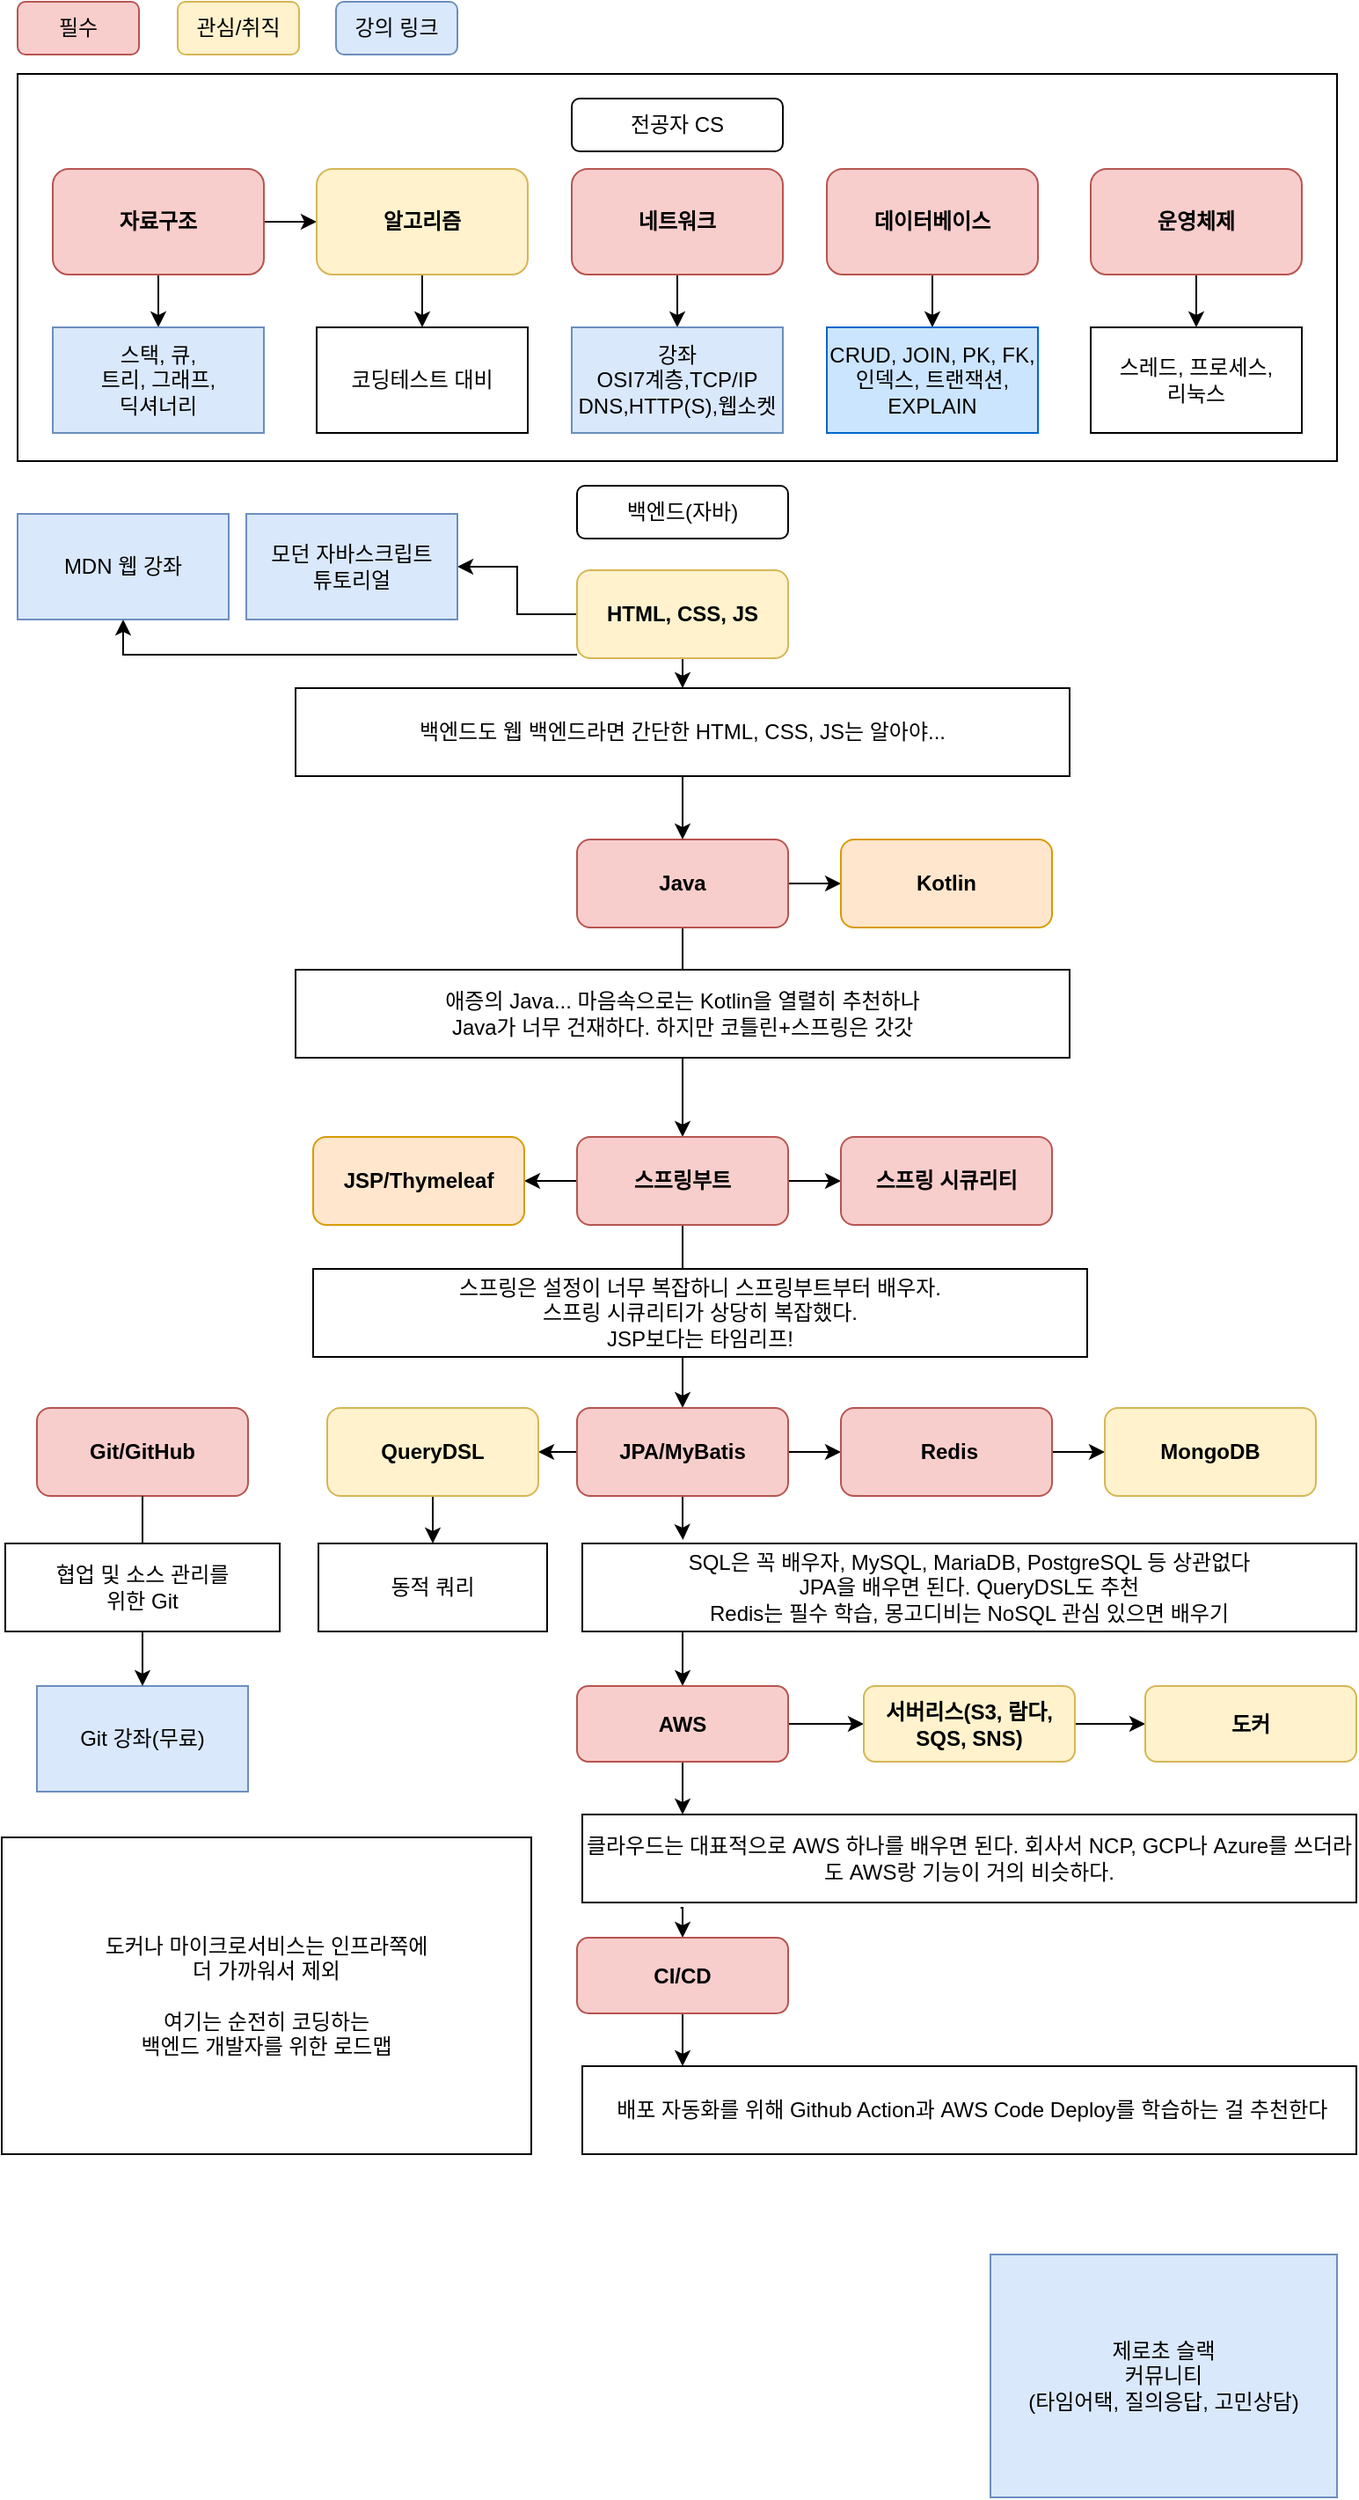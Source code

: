 <mxfile version="22.1.7" type="google">
  <diagram id="eiLCsx9a382ffd4mmKyj" name="페이지-1">
    <mxGraphModel dx="1434" dy="768" grid="1" gridSize="10" guides="1" tooltips="1" connect="1" arrows="1" fold="1" page="1" pageScale="1" pageWidth="827" pageHeight="1169" math="0" shadow="0">
      <root>
        <mxCell id="0" />
        <mxCell id="1" parent="0" />
        <mxCell id="79WoWXTD6kcsODTm-If7-14" value="" style="group;fillColor=#f8cecc;strokeColor=#b85450;" parent="1" connectable="0" vertex="1">
          <mxGeometry x="39" y="51" width="750" height="220" as="geometry" />
        </mxCell>
        <mxCell id="79WoWXTD6kcsODTm-If7-1" value="" style="rounded=0;whiteSpace=wrap;html=1;" parent="79WoWXTD6kcsODTm-If7-14" vertex="1">
          <mxGeometry width="750" height="220" as="geometry" />
        </mxCell>
        <mxCell id="79WoWXTD6kcsODTm-If7-2" value="전공자 CS" style="rounded=1;whiteSpace=wrap;html=1;" parent="79WoWXTD6kcsODTm-If7-14" vertex="1">
          <mxGeometry x="315" y="14" width="120" height="30" as="geometry" />
        </mxCell>
        <mxCell id="79WoWXTD6kcsODTm-If7-17" value="" style="edgeStyle=orthogonalEdgeStyle;rounded=0;orthogonalLoop=1;jettySize=auto;html=1;" parent="79WoWXTD6kcsODTm-If7-14" source="79WoWXTD6kcsODTm-If7-3" target="79WoWXTD6kcsODTm-If7-11" edge="1">
          <mxGeometry relative="1" as="geometry" />
        </mxCell>
        <mxCell id="79WoWXTD6kcsODTm-If7-3" value="&lt;b&gt;네트워크&lt;/b&gt;" style="rounded=1;whiteSpace=wrap;html=1;fillColor=#f8cecc;strokeColor=#b85450;" parent="79WoWXTD6kcsODTm-If7-14" vertex="1">
          <mxGeometry x="315" y="54" width="120" height="60" as="geometry" />
        </mxCell>
        <mxCell id="79WoWXTD6kcsODTm-If7-15" value="" style="edgeStyle=orthogonalEdgeStyle;rounded=0;orthogonalLoop=1;jettySize=auto;html=1;" parent="79WoWXTD6kcsODTm-If7-14" source="79WoWXTD6kcsODTm-If7-4" target="79WoWXTD6kcsODTm-If7-9" edge="1">
          <mxGeometry relative="1" as="geometry" />
        </mxCell>
        <mxCell id="79WoWXTD6kcsODTm-If7-21" value="" style="edgeStyle=orthogonalEdgeStyle;rounded=0;orthogonalLoop=1;jettySize=auto;html=1;" parent="79WoWXTD6kcsODTm-If7-14" source="79WoWXTD6kcsODTm-If7-4" target="79WoWXTD6kcsODTm-If7-7" edge="1">
          <mxGeometry relative="1" as="geometry" />
        </mxCell>
        <mxCell id="79WoWXTD6kcsODTm-If7-4" value="&lt;b&gt;자료구조&lt;/b&gt;" style="rounded=1;whiteSpace=wrap;html=1;fillColor=#f8cecc;strokeColor=#b85450;" parent="79WoWXTD6kcsODTm-If7-14" vertex="1">
          <mxGeometry x="20" y="54" width="120" height="60" as="geometry" />
        </mxCell>
        <mxCell id="79WoWXTD6kcsODTm-If7-18" value="" style="edgeStyle=orthogonalEdgeStyle;rounded=0;orthogonalLoop=1;jettySize=auto;html=1;" parent="79WoWXTD6kcsODTm-If7-14" source="79WoWXTD6kcsODTm-If7-5" target="79WoWXTD6kcsODTm-If7-12" edge="1">
          <mxGeometry relative="1" as="geometry" />
        </mxCell>
        <mxCell id="79WoWXTD6kcsODTm-If7-5" value="&lt;b&gt;데이터베이스&lt;/b&gt;" style="rounded=1;whiteSpace=wrap;html=1;fillColor=#f8cecc;strokeColor=#b85450;" parent="79WoWXTD6kcsODTm-If7-14" vertex="1">
          <mxGeometry x="460" y="54" width="120" height="60" as="geometry" />
        </mxCell>
        <mxCell id="79WoWXTD6kcsODTm-If7-19" value="" style="edgeStyle=orthogonalEdgeStyle;rounded=0;orthogonalLoop=1;jettySize=auto;html=1;" parent="79WoWXTD6kcsODTm-If7-14" source="79WoWXTD6kcsODTm-If7-6" target="79WoWXTD6kcsODTm-If7-13" edge="1">
          <mxGeometry relative="1" as="geometry" />
        </mxCell>
        <mxCell id="79WoWXTD6kcsODTm-If7-6" value="&lt;b&gt;운영체제&lt;/b&gt;" style="rounded=1;whiteSpace=wrap;html=1;fillColor=#f8cecc;strokeColor=#b85450;" parent="79WoWXTD6kcsODTm-If7-14" vertex="1">
          <mxGeometry x="610" y="54" width="120" height="60" as="geometry" />
        </mxCell>
        <mxCell id="79WoWXTD6kcsODTm-If7-16" value="" style="edgeStyle=orthogonalEdgeStyle;rounded=0;orthogonalLoop=1;jettySize=auto;html=1;" parent="79WoWXTD6kcsODTm-If7-14" source="79WoWXTD6kcsODTm-If7-7" target="79WoWXTD6kcsODTm-If7-10" edge="1">
          <mxGeometry relative="1" as="geometry" />
        </mxCell>
        <mxCell id="79WoWXTD6kcsODTm-If7-7" value="&lt;b&gt;알고리즘&lt;/b&gt;" style="rounded=1;whiteSpace=wrap;html=1;fillColor=#fff2cc;strokeColor=#d6b656;" parent="79WoWXTD6kcsODTm-If7-14" vertex="1">
          <mxGeometry x="170" y="54" width="120" height="60" as="geometry" />
        </mxCell>
        <UserObject label="스택, 큐,&lt;br&gt;트리, 그래프,&lt;br&gt;딕셔너리" link="https://inf.run/xphn" id="79WoWXTD6kcsODTm-If7-9">
          <mxCell style="rounded=0;whiteSpace=wrap;html=1;fillColor=#dae8fc;strokeColor=#6c8ebf;" parent="79WoWXTD6kcsODTm-If7-14" vertex="1">
            <mxGeometry x="20" y="144" width="120" height="60" as="geometry" />
          </mxCell>
        </UserObject>
        <mxCell id="79WoWXTD6kcsODTm-If7-10" value="코딩테스트 대비" style="rounded=0;whiteSpace=wrap;html=1;" parent="79WoWXTD6kcsODTm-If7-14" vertex="1">
          <mxGeometry x="170" y="144" width="120" height="60" as="geometry" />
        </mxCell>
        <mxCell id="79WoWXTD6kcsODTm-If7-11" value="HTTP, 쿠키, 헤더,&lt;br&gt;바디, 토큰, 요청, 응답&lt;br&gt;OSI 7계층" style="rounded=0;whiteSpace=wrap;html=1;" parent="79WoWXTD6kcsODTm-If7-14" vertex="1">
          <mxGeometry x="315" y="144" width="120" height="60" as="geometry" />
        </mxCell>
        <UserObject label="CRUD, JOIN, PK, FK,인덱스, 트랜잭션, EXPLAIN" link="https://inf.run/QypL" linkTarget="_blank" id="79WoWXTD6kcsODTm-If7-12">
          <mxCell style="rounded=0;whiteSpace=wrap;html=1;fillColor=#CCE5FF;strokeColor=#0066CC;" parent="79WoWXTD6kcsODTm-If7-14" vertex="1">
            <mxGeometry x="460" y="144" width="120" height="60" as="geometry" />
          </mxCell>
        </UserObject>
        <mxCell id="79WoWXTD6kcsODTm-If7-13" value="스레드, 프로세스,&lt;br&gt;리눅스" style="rounded=0;whiteSpace=wrap;html=1;" parent="79WoWXTD6kcsODTm-If7-14" vertex="1">
          <mxGeometry x="610" y="144" width="120" height="60" as="geometry" />
        </mxCell>
        <mxCell id="79WoWXTD6kcsODTm-If7-23" value="" style="edgeStyle=orthogonalEdgeStyle;rounded=0;orthogonalLoop=1;jettySize=auto;html=1;entryX=0.5;entryY=0;entryDx=0;entryDy=0;" parent="1" source="79WoWXTD6kcsODTm-If7-20" target="79WoWXTD6kcsODTm-If7-79" edge="1">
          <mxGeometry relative="1" as="geometry">
            <mxPoint x="417" y="430" as="targetPoint" />
          </mxGeometry>
        </mxCell>
        <mxCell id="79WoWXTD6kcsODTm-If7-94" value="" style="edgeStyle=orthogonalEdgeStyle;rounded=0;orthogonalLoop=1;jettySize=auto;html=1;entryX=0.5;entryY=1;entryDx=0;entryDy=0;" parent="1" source="79WoWXTD6kcsODTm-If7-20" target="79WoWXTD6kcsODTm-If7-65" edge="1">
          <mxGeometry relative="1" as="geometry">
            <Array as="points">
              <mxPoint x="99" y="381" />
            </Array>
          </mxGeometry>
        </mxCell>
        <mxCell id="PuvxPtNd8qpjCFrjXk5U-1" value="" style="edgeStyle=orthogonalEdgeStyle;rounded=0;orthogonalLoop=1;jettySize=auto;html=1;" parent="1" source="79WoWXTD6kcsODTm-If7-20" target="79WoWXTD6kcsODTm-If7-66" edge="1">
          <mxGeometry relative="1" as="geometry" />
        </mxCell>
        <mxCell id="79WoWXTD6kcsODTm-If7-20" value="&lt;b&gt;HTML, CSS, JS&lt;/b&gt;" style="rounded=1;whiteSpace=wrap;html=1;fillColor=#fff2cc;strokeColor=#d6b656;" parent="1" vertex="1">
          <mxGeometry x="357" y="333" width="120" height="50" as="geometry" />
        </mxCell>
        <mxCell id="79WoWXTD6kcsODTm-If7-25" value="" style="edgeStyle=orthogonalEdgeStyle;rounded=0;orthogonalLoop=1;jettySize=auto;html=1;" parent="1" source="79WoWXTD6kcsODTm-If7-22" target="79WoWXTD6kcsODTm-If7-24" edge="1">
          <mxGeometry relative="1" as="geometry" />
        </mxCell>
        <mxCell id="9lzjzu3V9SzgI9hWh6tF-2" value="" style="edgeStyle=orthogonalEdgeStyle;rounded=0;orthogonalLoop=1;jettySize=auto;html=1;" parent="1" source="79WoWXTD6kcsODTm-If7-22" target="9lzjzu3V9SzgI9hWh6tF-1" edge="1">
          <mxGeometry relative="1" as="geometry" />
        </mxCell>
        <mxCell id="79WoWXTD6kcsODTm-If7-22" value="&lt;b&gt;Java&lt;/b&gt;" style="rounded=1;whiteSpace=wrap;html=1;fillColor=#f8cecc;strokeColor=#b85450;" parent="1" vertex="1">
          <mxGeometry x="357" y="486" width="120" height="50" as="geometry" />
        </mxCell>
        <mxCell id="79WoWXTD6kcsODTm-If7-45" value="" style="edgeStyle=orthogonalEdgeStyle;rounded=0;orthogonalLoop=1;jettySize=auto;html=1;" parent="1" source="79WoWXTD6kcsODTm-If7-24" target="79WoWXTD6kcsODTm-If7-44" edge="1">
          <mxGeometry relative="1" as="geometry" />
        </mxCell>
        <mxCell id="PuvxPtNd8qpjCFrjXk5U-5" value="" style="edgeStyle=orthogonalEdgeStyle;rounded=0;orthogonalLoop=1;jettySize=auto;html=1;" parent="1" source="79WoWXTD6kcsODTm-If7-24" target="PuvxPtNd8qpjCFrjXk5U-3" edge="1">
          <mxGeometry relative="1" as="geometry" />
        </mxCell>
        <mxCell id="PuvxPtNd8qpjCFrjXk5U-7" value="" style="edgeStyle=orthogonalEdgeStyle;rounded=0;orthogonalLoop=1;jettySize=auto;html=1;" parent="1" source="79WoWXTD6kcsODTm-If7-24" target="PuvxPtNd8qpjCFrjXk5U-6" edge="1">
          <mxGeometry relative="1" as="geometry" />
        </mxCell>
        <mxCell id="79WoWXTD6kcsODTm-If7-24" value="&lt;b&gt;스프링부트&lt;br&gt;&lt;/b&gt;" style="rounded=1;whiteSpace=wrap;html=1;fillColor=#f8cecc;strokeColor=#b85450;" parent="1" vertex="1">
          <mxGeometry x="357" y="655" width="120" height="50" as="geometry" />
        </mxCell>
        <mxCell id="79WoWXTD6kcsODTm-If7-37" value="" style="edgeStyle=orthogonalEdgeStyle;rounded=0;orthogonalLoop=1;jettySize=auto;html=1;" parent="1" edge="1">
          <mxGeometry relative="1" as="geometry">
            <mxPoint x="627" y="511" as="sourcePoint" />
          </mxGeometry>
        </mxCell>
        <mxCell id="s629v_LPfe5KZuPKy_8V-3" value="" style="edgeStyle=orthogonalEdgeStyle;rounded=0;orthogonalLoop=1;jettySize=auto;html=1;" parent="1" edge="1">
          <mxGeometry relative="1" as="geometry">
            <mxPoint x="657" y="660" as="targetPoint" />
          </mxGeometry>
        </mxCell>
        <mxCell id="79WoWXTD6kcsODTm-If7-49" value="" style="edgeStyle=orthogonalEdgeStyle;rounded=0;orthogonalLoop=1;jettySize=auto;html=1;entryX=0.13;entryY=-0.04;entryDx=0;entryDy=0;entryPerimeter=0;" parent="1" source="79WoWXTD6kcsODTm-If7-44" target="79WoWXTD6kcsODTm-If7-101" edge="1">
          <mxGeometry relative="1" as="geometry">
            <mxPoint x="417" y="965" as="targetPoint" />
          </mxGeometry>
        </mxCell>
        <mxCell id="KnzegnE8oy5bkBTZcOQS-14" value="" style="edgeStyle=orthogonalEdgeStyle;rounded=0;orthogonalLoop=1;jettySize=auto;html=1;" parent="1" source="79WoWXTD6kcsODTm-If7-44" target="KnzegnE8oy5bkBTZcOQS-13" edge="1">
          <mxGeometry relative="1" as="geometry" />
        </mxCell>
        <mxCell id="PuvxPtNd8qpjCFrjXk5U-2" value="" style="edgeStyle=orthogonalEdgeStyle;rounded=0;orthogonalLoop=1;jettySize=auto;html=1;" parent="1" source="79WoWXTD6kcsODTm-If7-44" target="79WoWXTD6kcsODTm-If7-104" edge="1">
          <mxGeometry relative="1" as="geometry" />
        </mxCell>
        <mxCell id="79WoWXTD6kcsODTm-If7-44" value="&lt;b&gt;JPA/MyBatis&lt;/b&gt;" style="rounded=1;whiteSpace=wrap;html=1;fillColor=#f8cecc;strokeColor=#b85450;" parent="1" vertex="1">
          <mxGeometry x="357" y="809" width="120" height="50" as="geometry" />
        </mxCell>
        <mxCell id="79WoWXTD6kcsODTm-If7-54" value="백엔드(자바)" style="rounded=1;whiteSpace=wrap;html=1;" parent="1" vertex="1">
          <mxGeometry x="357" y="285" width="120" height="30" as="geometry" />
        </mxCell>
        <UserObject label="MDN 웹 강좌" link="https://developer.mozilla.org/ko/docs/Web" linkTarget="_blank" id="79WoWXTD6kcsODTm-If7-65">
          <mxCell style="rounded=0;whiteSpace=wrap;html=1;fillColor=#dae8fc;strokeColor=#6c8ebf;" parent="1" vertex="1">
            <mxGeometry x="39" y="301" width="120" height="60" as="geometry" />
          </mxCell>
        </UserObject>
        <UserObject label="모던 자바스크립트&lt;br&gt;튜토리얼" link="https://ko.javascript.info/" linkTarget="_blank" id="79WoWXTD6kcsODTm-If7-66">
          <mxCell style="rounded=0;whiteSpace=wrap;html=1;fillColor=#dae8fc;strokeColor=#6c8ebf;" parent="1" vertex="1">
            <mxGeometry x="169" y="301" width="120" height="60" as="geometry" />
          </mxCell>
        </UserObject>
        <UserObject label="Git 강좌(무료)" link="https://www.youtube.com/watch?v=cEg9hiZax8U&amp;list=PLcqDmjxt30RvjqpIBi4mtkK5LkzYtXluF" linkTarget="_blank" id="79WoWXTD6kcsODTm-If7-67">
          <mxCell style="rounded=0;whiteSpace=wrap;html=1;fillColor=#dae8fc;strokeColor=#6c8ebf;" parent="1" vertex="1">
            <mxGeometry x="50" y="967" width="120" height="60" as="geometry" />
          </mxCell>
        </UserObject>
        <mxCell id="79WoWXTD6kcsODTm-If7-69" value="" style="edgeStyle=orthogonalEdgeStyle;rounded=0;orthogonalLoop=1;jettySize=auto;html=1;startArrow=none;" parent="1" source="79WoWXTD6kcsODTm-If7-91" target="79WoWXTD6kcsODTm-If7-67" edge="1">
          <mxGeometry relative="1" as="geometry" />
        </mxCell>
        <mxCell id="79WoWXTD6kcsODTm-If7-68" value="&lt;b&gt;Git/GitHub&lt;/b&gt;" style="rounded=1;whiteSpace=wrap;html=1;fillColor=#f8cecc;strokeColor=#b85450;" parent="1" vertex="1">
          <mxGeometry x="50" y="809" width="120" height="50" as="geometry" />
        </mxCell>
        <UserObject label="제로초 슬랙&lt;br&gt;커뮤니티&lt;br&gt;(타임어택, 질의응답, 고민상담)" link="https://zerocho.com/slack" linkTarget="_blank" id="79WoWXTD6kcsODTm-If7-73">
          <mxCell style="rounded=0;whiteSpace=wrap;html=1;fillColor=#dae8fc;strokeColor=#6c8ebf;" parent="1" vertex="1">
            <mxGeometry x="592" y="1290" width="197" height="138" as="geometry" />
          </mxCell>
        </UserObject>
        <mxCell id="79WoWXTD6kcsODTm-If7-74" value="필수" style="rounded=1;whiteSpace=wrap;html=1;fillColor=#f8cecc;strokeColor=#b85450;" parent="1" vertex="1">
          <mxGeometry x="39" y="10" width="69" height="30" as="geometry" />
        </mxCell>
        <mxCell id="79WoWXTD6kcsODTm-If7-75" value="관심/취직" style="rounded=1;whiteSpace=wrap;html=1;fillColor=#fff2cc;strokeColor=#d6b656;" parent="1" vertex="1">
          <mxGeometry x="130" y="10" width="69" height="30" as="geometry" />
        </mxCell>
        <mxCell id="79WoWXTD6kcsODTm-If7-76" value="강의 링크" style="rounded=1;whiteSpace=wrap;html=1;fillColor=#dae8fc;strokeColor=#6c8ebf;" parent="1" vertex="1">
          <mxGeometry x="220" y="10" width="69" height="30" as="geometry" />
        </mxCell>
        <mxCell id="79WoWXTD6kcsODTm-If7-81" value="" style="edgeStyle=orthogonalEdgeStyle;rounded=0;orthogonalLoop=1;jettySize=auto;html=1;entryX=0.5;entryY=0;entryDx=0;entryDy=0;" parent="1" source="79WoWXTD6kcsODTm-If7-79" target="79WoWXTD6kcsODTm-If7-22" edge="1">
          <mxGeometry relative="1" as="geometry">
            <mxPoint x="380" y="480" as="targetPoint" />
          </mxGeometry>
        </mxCell>
        <mxCell id="79WoWXTD6kcsODTm-If7-91" value="협업 및 소스 관리를&lt;br&gt;위한 Git" style="rounded=0;whiteSpace=wrap;html=1;" parent="1" vertex="1">
          <mxGeometry x="32" y="886" width="156" height="50" as="geometry" />
        </mxCell>
        <mxCell id="79WoWXTD6kcsODTm-If7-92" value="" style="edgeStyle=orthogonalEdgeStyle;rounded=0;orthogonalLoop=1;jettySize=auto;html=1;endArrow=none;" parent="1" source="79WoWXTD6kcsODTm-If7-68" target="79WoWXTD6kcsODTm-If7-91" edge="1">
          <mxGeometry relative="1" as="geometry">
            <mxPoint x="110" y="859" as="sourcePoint" />
            <mxPoint x="110" y="967" as="targetPoint" />
          </mxGeometry>
        </mxCell>
        <mxCell id="79WoWXTD6kcsODTm-If7-79" value="백엔드도 웹 백엔드라면 간단한 HTML, CSS, JS는 알아야..." style="rounded=0;whiteSpace=wrap;html=1;" parent="1" vertex="1">
          <mxGeometry x="197" y="400" width="440" height="50" as="geometry" />
        </mxCell>
        <mxCell id="79WoWXTD6kcsODTm-If7-82" value="애증의 Java... 마음속으로는 Kotlin을 열렬히 추천하나&lt;br&gt;Java가 너무 건재하다. 하지만 코틀린+스프링은 갓갓" style="rounded=0;whiteSpace=wrap;html=1;" parent="1" vertex="1">
          <mxGeometry x="197" y="560" width="440" height="50" as="geometry" />
        </mxCell>
        <mxCell id="KnzegnE8oy5bkBTZcOQS-5" value="" style="edgeStyle=orthogonalEdgeStyle;rounded=0;orthogonalLoop=1;jettySize=auto;html=1;" parent="1" target="KnzegnE8oy5bkBTZcOQS-6" edge="1">
          <mxGeometry relative="1" as="geometry">
            <mxPoint x="420" y="930" as="sourcePoint" />
            <mxPoint x="580" y="1011" as="targetPoint" />
            <Array as="points">
              <mxPoint x="417" y="930" />
            </Array>
          </mxGeometry>
        </mxCell>
        <mxCell id="79WoWXTD6kcsODTm-If7-107" value="" style="edgeStyle=orthogonalEdgeStyle;rounded=0;orthogonalLoop=1;jettySize=auto;html=1;" parent="1" source="79WoWXTD6kcsODTm-If7-104" target="79WoWXTD6kcsODTm-If7-106" edge="1">
          <mxGeometry relative="1" as="geometry" />
        </mxCell>
        <mxCell id="79WoWXTD6kcsODTm-If7-104" value="&lt;b&gt;QueryDSL&lt;br&gt;&lt;/b&gt;" style="rounded=1;whiteSpace=wrap;html=1;fillColor=#fff2cc;strokeColor=#d6b656;" parent="1" vertex="1">
          <mxGeometry x="215" y="809" width="120" height="50" as="geometry" />
        </mxCell>
        <mxCell id="79WoWXTD6kcsODTm-If7-106" value="동적 쿼리" style="rounded=0;whiteSpace=wrap;html=1;" parent="1" vertex="1">
          <mxGeometry x="210" y="886" width="130" height="50" as="geometry" />
        </mxCell>
        <mxCell id="KnzegnE8oy5bkBTZcOQS-8" value="" style="edgeStyle=orthogonalEdgeStyle;rounded=0;orthogonalLoop=1;jettySize=auto;html=1;" parent="1" source="KnzegnE8oy5bkBTZcOQS-6" target="KnzegnE8oy5bkBTZcOQS-7" edge="1">
          <mxGeometry relative="1" as="geometry">
            <Array as="points">
              <mxPoint x="417" y="1040" />
              <mxPoint x="417" y="1040" />
            </Array>
          </mxGeometry>
        </mxCell>
        <mxCell id="KnzegnE8oy5bkBTZcOQS-21" value="" style="edgeStyle=orthogonalEdgeStyle;rounded=0;orthogonalLoop=1;jettySize=auto;html=1;" parent="1" source="KnzegnE8oy5bkBTZcOQS-6" target="KnzegnE8oy5bkBTZcOQS-20" edge="1">
          <mxGeometry relative="1" as="geometry" />
        </mxCell>
        <mxCell id="KnzegnE8oy5bkBTZcOQS-6" value="&lt;b&gt;AWS&lt;/b&gt;" style="rounded=1;whiteSpace=wrap;html=1;fillColor=#f8cecc;strokeColor=#b85450;" parent="1" vertex="1">
          <mxGeometry x="357" y="967" width="120" height="43" as="geometry" />
        </mxCell>
        <mxCell id="KnzegnE8oy5bkBTZcOQS-12" value="" style="edgeStyle=orthogonalEdgeStyle;rounded=0;orthogonalLoop=1;jettySize=auto;html=1;exitX=0.127;exitY=1.06;exitDx=0;exitDy=0;exitPerimeter=0;entryX=0.5;entryY=0;entryDx=0;entryDy=0;" parent="1" source="KnzegnE8oy5bkBTZcOQS-7" target="KnzegnE8oy5bkBTZcOQS-10" edge="1">
          <mxGeometry relative="1" as="geometry" />
        </mxCell>
        <mxCell id="KnzegnE8oy5bkBTZcOQS-7" value="클라우드는 대표적으로 AWS 하나를 배우면 된다. 회사서 NCP, GCP나 Azure를 쓰더라도 AWS랑 기능이 거의 비슷하다." style="rounded=0;whiteSpace=wrap;html=1;" parent="1" vertex="1">
          <mxGeometry x="360" y="1040" width="440" height="50" as="geometry" />
        </mxCell>
        <mxCell id="KnzegnE8oy5bkBTZcOQS-9" value="" style="edgeStyle=orthogonalEdgeStyle;rounded=0;orthogonalLoop=1;jettySize=auto;html=1;" parent="1" source="KnzegnE8oy5bkBTZcOQS-10" target="KnzegnE8oy5bkBTZcOQS-11" edge="1">
          <mxGeometry relative="1" as="geometry">
            <Array as="points">
              <mxPoint x="417" y="1183" />
              <mxPoint x="417" y="1183" />
            </Array>
          </mxGeometry>
        </mxCell>
        <mxCell id="KnzegnE8oy5bkBTZcOQS-10" value="&lt;b&gt;CI/CD&lt;/b&gt;" style="rounded=1;whiteSpace=wrap;html=1;fillColor=#f8cecc;strokeColor=#b85450;" parent="1" vertex="1">
          <mxGeometry x="357" y="1110" width="120" height="43" as="geometry" />
        </mxCell>
        <mxCell id="KnzegnE8oy5bkBTZcOQS-11" value="&amp;nbsp;배포 자동화를 위해 Github Action과 AWS Code Deploy를 학습하는 걸 추천한다" style="rounded=0;whiteSpace=wrap;html=1;" parent="1" vertex="1">
          <mxGeometry x="360" y="1183" width="440" height="50" as="geometry" />
        </mxCell>
        <mxCell id="KnzegnE8oy5bkBTZcOQS-17" value="" style="edgeStyle=orthogonalEdgeStyle;rounded=0;orthogonalLoop=1;jettySize=auto;html=1;" parent="1" source="KnzegnE8oy5bkBTZcOQS-13" target="KnzegnE8oy5bkBTZcOQS-16" edge="1">
          <mxGeometry relative="1" as="geometry" />
        </mxCell>
        <mxCell id="KnzegnE8oy5bkBTZcOQS-16" value="&lt;b&gt;MongoDB&lt;/b&gt;" style="rounded=1;whiteSpace=wrap;html=1;fillColor=#fff2cc;strokeColor=#d6b656;" parent="1" vertex="1">
          <mxGeometry x="657" y="809" width="120" height="50" as="geometry" />
        </mxCell>
        <mxCell id="KnzegnE8oy5bkBTZcOQS-23" value="" style="edgeStyle=orthogonalEdgeStyle;rounded=0;orthogonalLoop=1;jettySize=auto;html=1;" parent="1" source="KnzegnE8oy5bkBTZcOQS-20" target="KnzegnE8oy5bkBTZcOQS-22" edge="1">
          <mxGeometry relative="1" as="geometry" />
        </mxCell>
        <mxCell id="KnzegnE8oy5bkBTZcOQS-20" value="&lt;b&gt;서버리스(S3, 람다, SQS, SNS)&lt;/b&gt;" style="rounded=1;whiteSpace=wrap;html=1;fillColor=#fff2cc;strokeColor=#d6b656;" parent="1" vertex="1">
          <mxGeometry x="520" y="967" width="120" height="43" as="geometry" />
        </mxCell>
        <mxCell id="KnzegnE8oy5bkBTZcOQS-22" value="&lt;b&gt;도커&lt;/b&gt;" style="rounded=1;whiteSpace=wrap;html=1;fillColor=#fff2cc;strokeColor=#d6b656;" parent="1" vertex="1">
          <mxGeometry x="680" y="967" width="120" height="43" as="geometry" />
        </mxCell>
        <mxCell id="KnzegnE8oy5bkBTZcOQS-24" value="도커나 마이크로서비스는 인프라쪽에&lt;br&gt;더 가까워서 제외&lt;br&gt;&lt;br&gt;여기는 순전히 코딩하는&lt;br&gt;백엔드 개발자를 위한 로드맵" style="rounded=0;whiteSpace=wrap;html=1;" parent="1" vertex="1">
          <mxGeometry x="30" y="1053" width="301" height="180" as="geometry" />
        </mxCell>
        <mxCell id="KnzegnE8oy5bkBTZcOQS-27" value="" style="edgeStyle=orthogonalEdgeStyle;rounded=0;orthogonalLoop=1;jettySize=auto;html=1;" parent="1" edge="1">
          <mxGeometry relative="1" as="geometry">
            <mxPoint x="159" y="1095" as="sourcePoint" />
          </mxGeometry>
        </mxCell>
        <mxCell id="KnzegnE8oy5bkBTZcOQS-13" value="&lt;b&gt;&amp;nbsp;Redis&lt;/b&gt;" style="rounded=1;whiteSpace=wrap;html=1;fillColor=#f8cecc;strokeColor=#b85450;" parent="1" vertex="1">
          <mxGeometry x="507" y="809" width="120" height="50" as="geometry" />
        </mxCell>
        <mxCell id="79WoWXTD6kcsODTm-If7-101" value="SQL은 꼭 배우자, MySQL, MariaDB, PostgreSQL 등 상관없다&lt;br&gt;JPA을 배우면 된다. QueryDSL도 추천&lt;br&gt;Redis는 필수 학습, 몽고디비는 NoSQL 관심 있으면 배우기" style="rounded=0;whiteSpace=wrap;html=1;" parent="1" vertex="1">
          <mxGeometry x="360" y="886" width="440" height="50" as="geometry" />
        </mxCell>
        <mxCell id="79WoWXTD6kcsODTm-If7-96" value="스프링은 설정이 너무 복잡하니 스프링부트부터 배우자.&lt;br&gt;스프링 시큐리티가 상당히 복잡했다.&lt;br&gt;JSP보다는 타임리프!" style="rounded=0;whiteSpace=wrap;html=1;" parent="1" vertex="1">
          <mxGeometry x="207" y="730" width="440" height="50" as="geometry" />
        </mxCell>
        <UserObject label="강좌&lt;br&gt;OSI7계층,TCP/IP&lt;br&gt;DNS,HTTP(S),웹소켓" link="https://inf.run/7DmV" linkTarget="_blank" id="8MVHmHX5r2Kor7Jsg5Y_-1">
          <mxCell style="rounded=0;whiteSpace=wrap;html=1;fillColor=#dae8fc;strokeColor=#6c8ebf;" parent="1" vertex="1">
            <mxGeometry x="354" y="195" width="120" height="60" as="geometry" />
          </mxCell>
        </UserObject>
        <mxCell id="8MVHmHX5r2Kor7Jsg5Y_-2" value="" style="edgeStyle=orthogonalEdgeStyle;rounded=0;orthogonalLoop=1;jettySize=auto;html=1;" parent="1" edge="1">
          <mxGeometry relative="1" as="geometry">
            <mxPoint x="60" y="525" as="targetPoint" />
          </mxGeometry>
        </mxCell>
        <mxCell id="PuvxPtNd8qpjCFrjXk5U-3" value="&lt;b&gt;스프링 시큐리티&lt;br&gt;&lt;/b&gt;" style="rounded=1;whiteSpace=wrap;html=1;fillColor=#f8cecc;strokeColor=#b85450;" parent="1" vertex="1">
          <mxGeometry x="507" y="655" width="120" height="50" as="geometry" />
        </mxCell>
        <mxCell id="PuvxPtNd8qpjCFrjXk5U-6" value="&lt;b&gt;JSP/Thymeleaf&lt;br&gt;&lt;/b&gt;" style="rounded=1;whiteSpace=wrap;html=1;fillColor=#ffe6cc;strokeColor=#d79b00;" parent="1" vertex="1">
          <mxGeometry x="207" y="655" width="120" height="50" as="geometry" />
        </mxCell>
        <mxCell id="9lzjzu3V9SzgI9hWh6tF-1" value="&lt;b&gt;Kotlin&lt;/b&gt;" style="rounded=1;whiteSpace=wrap;html=1;fillColor=#ffe6cc;strokeColor=#d79b00;" parent="1" vertex="1">
          <mxGeometry x="507" y="486" width="120" height="50" as="geometry" />
        </mxCell>
      </root>
    </mxGraphModel>
  </diagram>
</mxfile>

